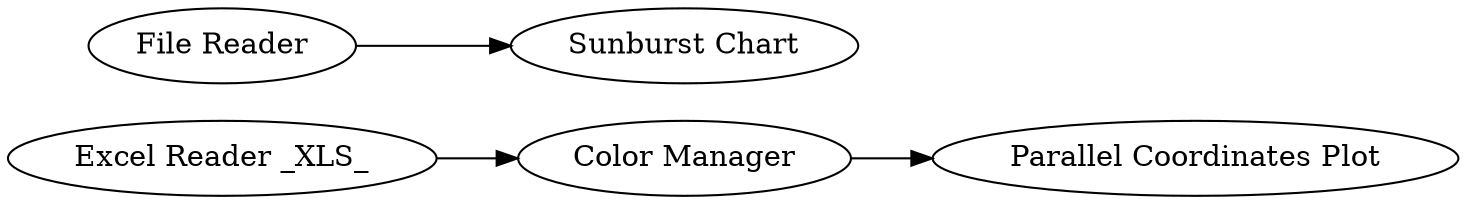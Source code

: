 digraph {
	8 -> 9
	9 -> 4
	1 -> 5
	5 [label="Sunburst Chart"]
	1 [label="File Reader"]
	9 [label="Color Manager"]
	4 [label="Parallel Coordinates Plot"]
	8 [label="Excel Reader _XLS_"]
	rankdir=LR
}
